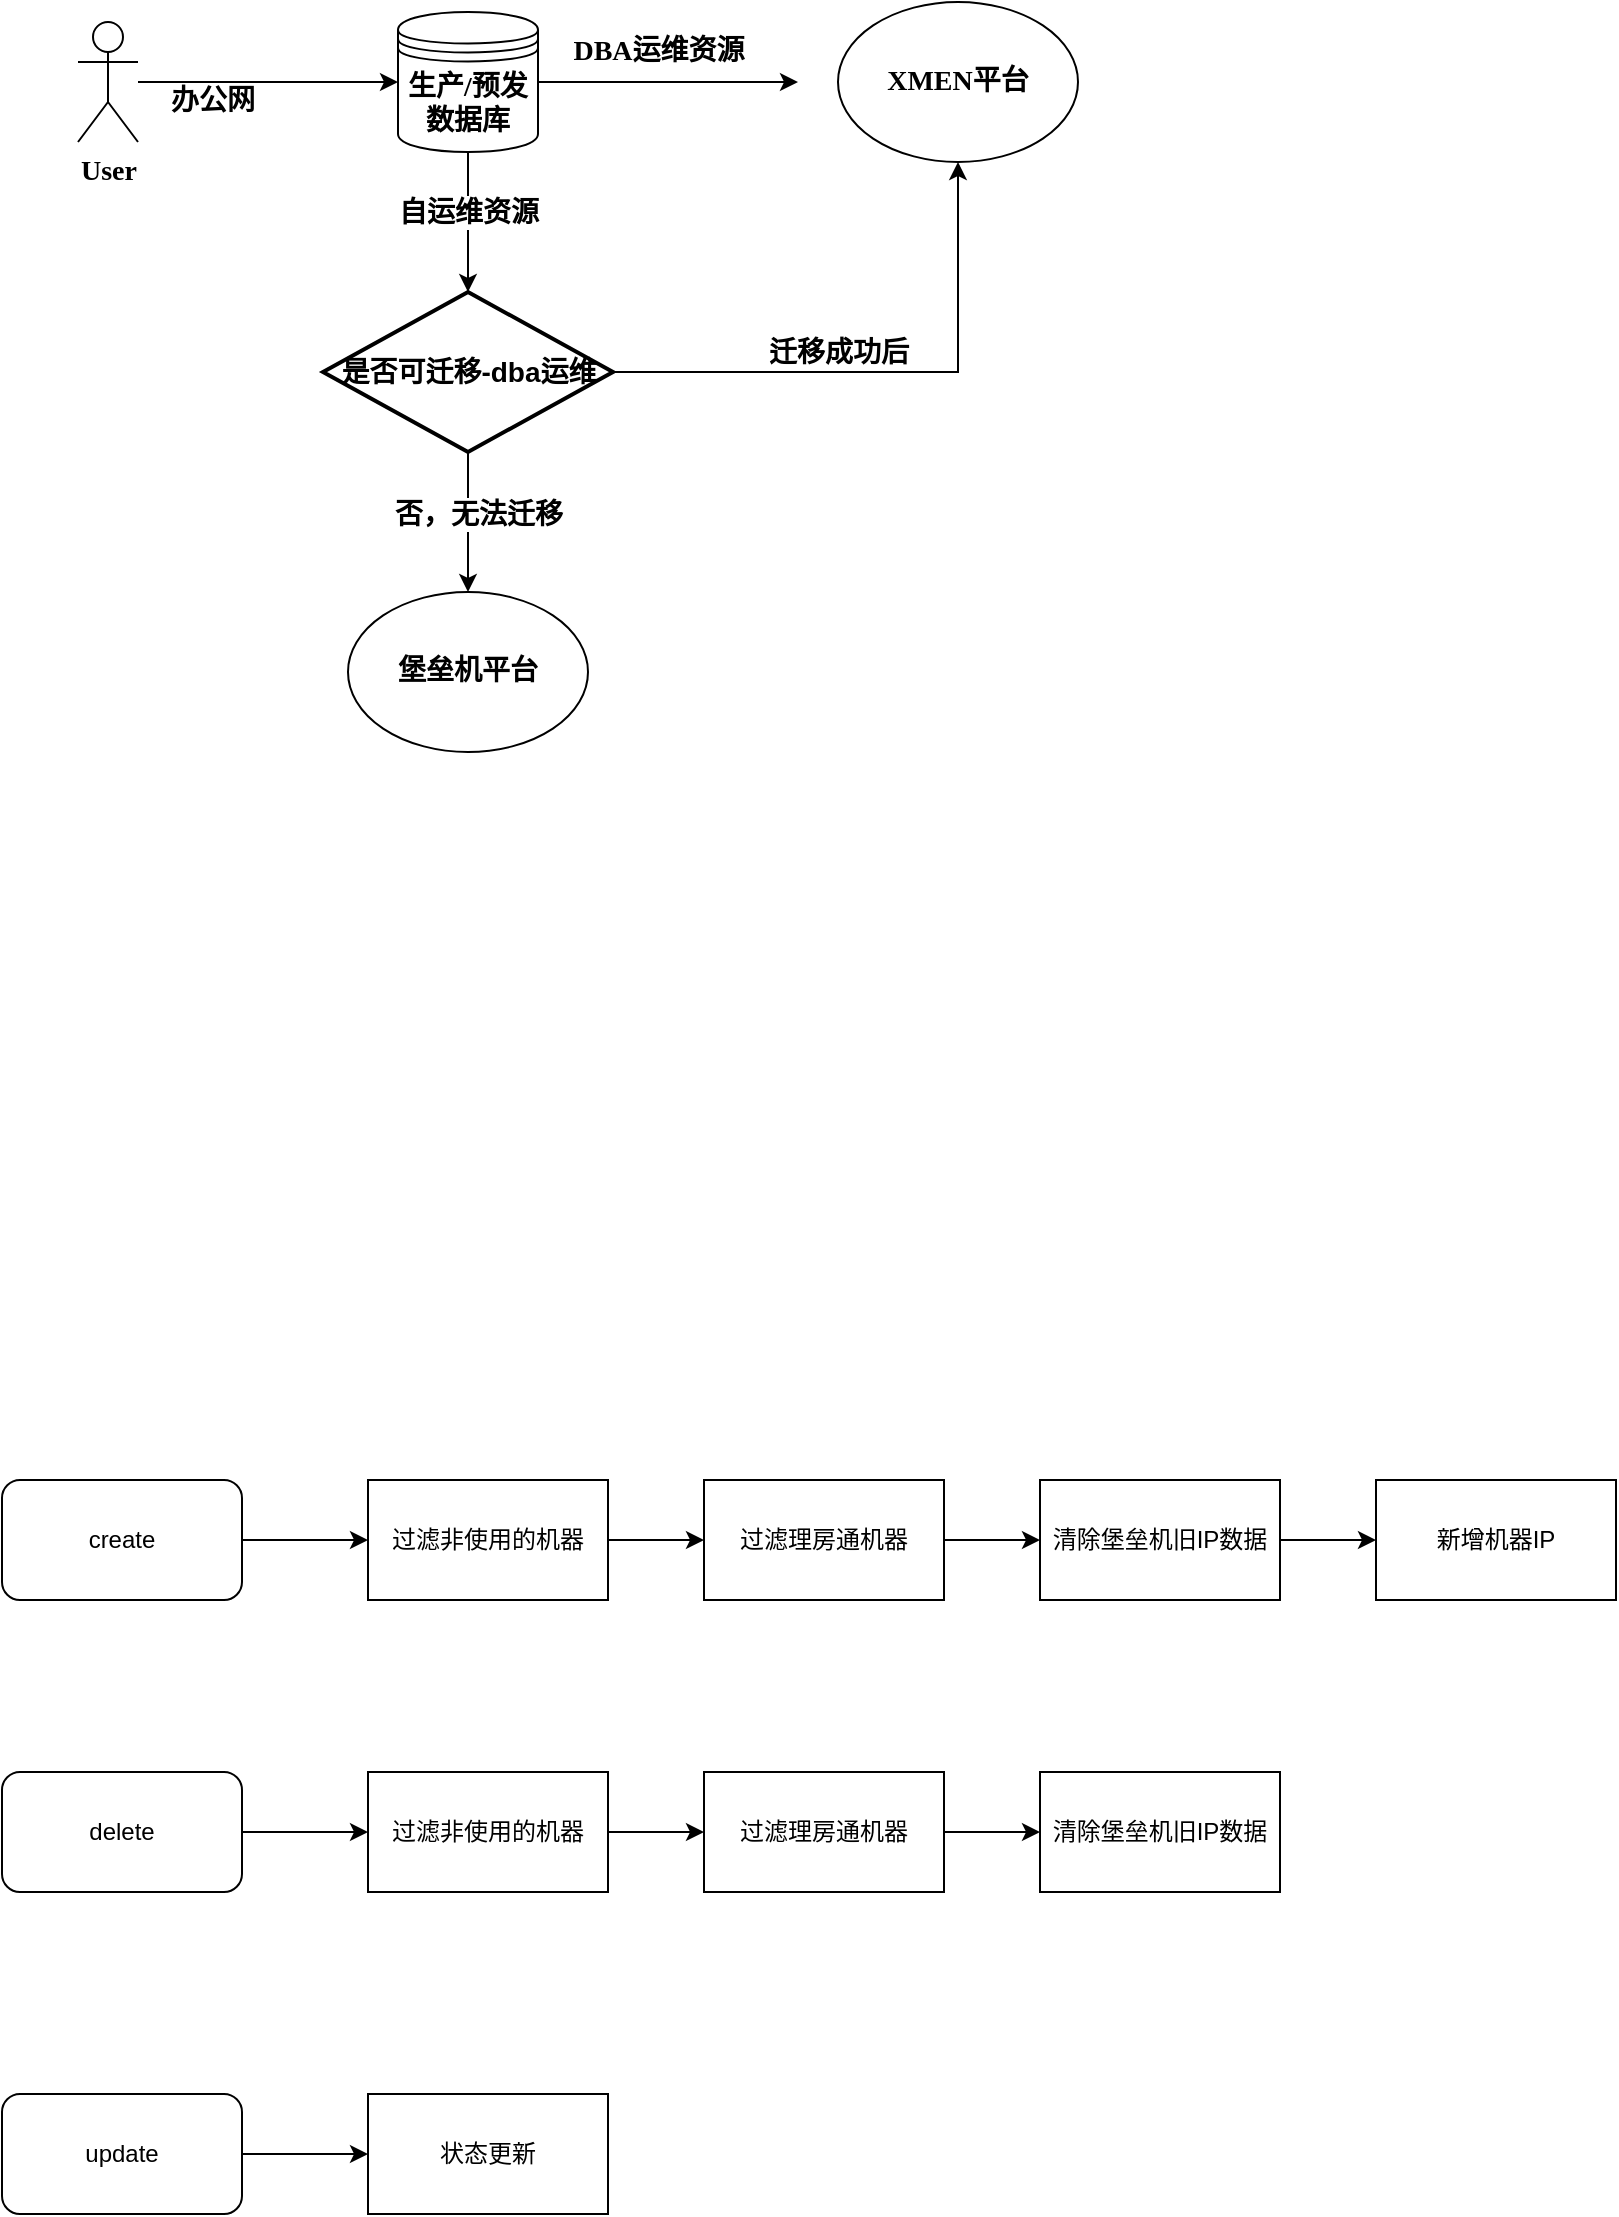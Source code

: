 <mxfile version="24.6.2" type="github" pages="2">
  <diagram name="第 1 页" id="JNftJKLn8sERDnwJ5BrN">
    <mxGraphModel dx="1050" dy="530" grid="1" gridSize="10" guides="1" tooltips="1" connect="1" arrows="1" fold="1" page="1" pageScale="1" pageWidth="1654" pageHeight="2336" math="0" shadow="0">
      <root>
        <mxCell id="0" />
        <mxCell id="1" parent="0" />
        <mxCell id="7yjw_nO1AyyXJqypANe9-1" value="" style="edgeStyle=orthogonalEdgeStyle;rounded=0;orthogonalLoop=1;jettySize=auto;html=1;entryX=0;entryY=0.5;entryDx=0;entryDy=0;fontColor=#000000;fontFamily=Verdana;fontStyle=1;fontSize=14;" edge="1" parent="1" source="7yjw_nO1AyyXJqypANe9-3" target="7yjw_nO1AyyXJqypANe9-8">
          <mxGeometry relative="1" as="geometry">
            <mxPoint x="215" y="260" as="targetPoint" />
          </mxGeometry>
        </mxCell>
        <mxCell id="7yjw_nO1AyyXJqypANe9-2" value="办公网" style="edgeLabel;html=1;align=center;verticalAlign=middle;resizable=0;points=[];fontColor=#000000;fontFamily=Verdana;fontStyle=1;fontSize=14;" vertex="1" connectable="0" parent="7yjw_nO1AyyXJqypANe9-1">
          <mxGeometry x="-0.233" y="-5" relative="1" as="geometry">
            <mxPoint x="-13" y="5" as="offset" />
          </mxGeometry>
        </mxCell>
        <mxCell id="7yjw_nO1AyyXJqypANe9-3" value="User" style="shape=umlActor;verticalLabelPosition=bottom;verticalAlign=top;html=1;outlineConnect=0;fontColor=#000000;fontFamily=Verdana;fontStyle=1;fontSize=14;" vertex="1" parent="1">
          <mxGeometry x="120" y="235" width="30" height="60" as="geometry" />
        </mxCell>
        <mxCell id="7yjw_nO1AyyXJqypANe9-4" style="edgeStyle=orthogonalEdgeStyle;rounded=0;orthogonalLoop=1;jettySize=auto;html=1;exitX=1;exitY=0.5;exitDx=0;exitDy=0;fontFamily=Verdana;fontStyle=1;fontSize=14;" edge="1" parent="1" source="7yjw_nO1AyyXJqypANe9-8">
          <mxGeometry relative="1" as="geometry">
            <mxPoint x="480" y="265" as="targetPoint" />
          </mxGeometry>
        </mxCell>
        <mxCell id="7yjw_nO1AyyXJqypANe9-5" value="DBA运维资源" style="edgeLabel;html=1;align=center;verticalAlign=middle;resizable=0;points=[];fontFamily=Verdana;fontStyle=1;fontSize=14;" vertex="1" connectable="0" parent="7yjw_nO1AyyXJqypANe9-4">
          <mxGeometry x="-0.185" y="-2" relative="1" as="geometry">
            <mxPoint x="7" y="-17" as="offset" />
          </mxGeometry>
        </mxCell>
        <mxCell id="7yjw_nO1AyyXJqypANe9-6" style="edgeStyle=orthogonalEdgeStyle;rounded=0;orthogonalLoop=1;jettySize=auto;html=1;exitX=0.5;exitY=1;exitDx=0;exitDy=0;fontFamily=Verdana;fontStyle=1;fontSize=14;entryX=0.5;entryY=0;entryDx=0;entryDy=0;entryPerimeter=0;" edge="1" parent="1" source="7yjw_nO1AyyXJqypANe9-8" target="7yjw_nO1AyyXJqypANe9-15">
          <mxGeometry relative="1" as="geometry">
            <mxPoint x="315" y="400" as="targetPoint" />
          </mxGeometry>
        </mxCell>
        <mxCell id="7yjw_nO1AyyXJqypANe9-7" value="自运维资源" style="edgeLabel;html=1;align=center;verticalAlign=bottom;resizable=0;points=[];fontSize=14;fontStyle=1" vertex="1" connectable="0" parent="7yjw_nO1AyyXJqypANe9-6">
          <mxGeometry x="-0.28" y="-2" relative="1" as="geometry">
            <mxPoint x="2" y="15" as="offset" />
          </mxGeometry>
        </mxCell>
        <mxCell id="7yjw_nO1AyyXJqypANe9-8" value="生产/预发&lt;br style=&quot;font-size: 14px;&quot;&gt;数据库" style="shape=datastore;whiteSpace=wrap;html=1;fontColor=#000000;fontFamily=Verdana;fontStyle=1;fontSize=14;" vertex="1" parent="1">
          <mxGeometry x="280" y="230" width="70" height="70" as="geometry" />
        </mxCell>
        <mxCell id="7yjw_nO1AyyXJqypANe9-9" value="XMEN平台" style="ellipse;whiteSpace=wrap;html=1;fontFamily=Verdana;fontStyle=1;fontSize=14;" vertex="1" parent="1">
          <mxGeometry x="500" y="225" width="120" height="80" as="geometry" />
        </mxCell>
        <mxCell id="7yjw_nO1AyyXJqypANe9-10" value="堡垒机平台" style="ellipse;whiteSpace=wrap;html=1;fontFamily=Verdana;fontStyle=1;fontSize=14;" vertex="1" parent="1">
          <mxGeometry x="255" y="520" width="120" height="80" as="geometry" />
        </mxCell>
        <mxCell id="7yjw_nO1AyyXJqypANe9-11" style="edgeStyle=orthogonalEdgeStyle;rounded=0;orthogonalLoop=1;jettySize=auto;html=1;exitX=1;exitY=0.5;exitDx=0;exitDy=0;exitPerimeter=0;entryX=0.5;entryY=1;entryDx=0;entryDy=0;fontSize=14;fontStyle=1" edge="1" parent="1" source="7yjw_nO1AyyXJqypANe9-15" target="7yjw_nO1AyyXJqypANe9-9">
          <mxGeometry relative="1" as="geometry" />
        </mxCell>
        <mxCell id="7yjw_nO1AyyXJqypANe9-12" value="迁移成功后" style="edgeLabel;html=1;align=center;verticalAlign=middle;resizable=0;points=[];fontSize=14;fontStyle=1" vertex="1" connectable="0" parent="7yjw_nO1AyyXJqypANe9-11">
          <mxGeometry x="-0.225" y="-2" relative="1" as="geometry">
            <mxPoint x="5" y="-12" as="offset" />
          </mxGeometry>
        </mxCell>
        <mxCell id="7yjw_nO1AyyXJqypANe9-13" style="edgeStyle=orthogonalEdgeStyle;rounded=0;orthogonalLoop=1;jettySize=auto;html=1;exitX=0.5;exitY=1;exitDx=0;exitDy=0;exitPerimeter=0;entryX=0.5;entryY=0;entryDx=0;entryDy=0;fontSize=14;fontStyle=1" edge="1" parent="1" source="7yjw_nO1AyyXJqypANe9-15" target="7yjw_nO1AyyXJqypANe9-10">
          <mxGeometry relative="1" as="geometry">
            <mxPoint x="355" y="450" as="sourcePoint" />
            <mxPoint x="350.017" y="520.138" as="targetPoint" />
          </mxGeometry>
        </mxCell>
        <mxCell id="7yjw_nO1AyyXJqypANe9-14" value="否，无法迁移" style="edgeLabel;html=1;align=center;verticalAlign=middle;resizable=0;points=[];fontSize=14;fontStyle=1" vertex="1" connectable="0" parent="7yjw_nO1AyyXJqypANe9-13">
          <mxGeometry x="-0.25" y="-1" relative="1" as="geometry">
            <mxPoint x="6" y="4" as="offset" />
          </mxGeometry>
        </mxCell>
        <mxCell id="7yjw_nO1AyyXJqypANe9-15" value="是否可迁移-dba运维" style="strokeWidth=2;html=1;shape=mxgraph.flowchart.decision;whiteSpace=wrap;fontSize=14;fontStyle=1" vertex="1" parent="1">
          <mxGeometry x="242.5" y="370" width="145" height="80" as="geometry" />
        </mxCell>
        <mxCell id="7yjw_nO1AyyXJqypANe9-16" style="edgeStyle=orthogonalEdgeStyle;rounded=0;orthogonalLoop=1;jettySize=auto;html=1;exitX=1;exitY=0.5;exitDx=0;exitDy=0;" edge="1" parent="1" source="7yjw_nO1AyyXJqypANe9-17" target="7yjw_nO1AyyXJqypANe9-19">
          <mxGeometry relative="1" as="geometry" />
        </mxCell>
        <mxCell id="7yjw_nO1AyyXJqypANe9-17" value="create" style="rounded=1;whiteSpace=wrap;html=1;direction=east;" vertex="1" parent="1">
          <mxGeometry x="82" y="964" width="120" height="60" as="geometry" />
        </mxCell>
        <mxCell id="7yjw_nO1AyyXJqypANe9-18" style="edgeStyle=orthogonalEdgeStyle;rounded=0;orthogonalLoop=1;jettySize=auto;html=1;exitX=1;exitY=0.5;exitDx=0;exitDy=0;" edge="1" parent="1" source="7yjw_nO1AyyXJqypANe9-19" target="7yjw_nO1AyyXJqypANe9-21">
          <mxGeometry relative="1" as="geometry" />
        </mxCell>
        <mxCell id="7yjw_nO1AyyXJqypANe9-19" value="过滤非使用的机器" style="rounded=0;whiteSpace=wrap;html=1;direction=east;" vertex="1" parent="1">
          <mxGeometry x="265" y="964" width="120" height="60" as="geometry" />
        </mxCell>
        <mxCell id="7yjw_nO1AyyXJqypANe9-20" style="edgeStyle=orthogonalEdgeStyle;rounded=0;orthogonalLoop=1;jettySize=auto;html=1;exitX=1;exitY=0.5;exitDx=0;exitDy=0;" edge="1" parent="1" source="7yjw_nO1AyyXJqypANe9-21" target="7yjw_nO1AyyXJqypANe9-23">
          <mxGeometry relative="1" as="geometry" />
        </mxCell>
        <mxCell id="7yjw_nO1AyyXJqypANe9-21" value="过滤理房通机器" style="whiteSpace=wrap;html=1;rounded=0;direction=east;" vertex="1" parent="1">
          <mxGeometry x="433" y="964" width="120" height="60" as="geometry" />
        </mxCell>
        <mxCell id="7yjw_nO1AyyXJqypANe9-22" style="edgeStyle=orthogonalEdgeStyle;rounded=0;orthogonalLoop=1;jettySize=auto;html=1;exitX=1;exitY=0.5;exitDx=0;exitDy=0;" edge="1" parent="1" source="7yjw_nO1AyyXJqypANe9-23" target="7yjw_nO1AyyXJqypANe9-24">
          <mxGeometry relative="1" as="geometry" />
        </mxCell>
        <mxCell id="7yjw_nO1AyyXJqypANe9-23" value="清除堡垒机旧IP数据" style="whiteSpace=wrap;html=1;rounded=0;direction=east;" vertex="1" parent="1">
          <mxGeometry x="601" y="964" width="120" height="60" as="geometry" />
        </mxCell>
        <mxCell id="7yjw_nO1AyyXJqypANe9-24" value="新增机器IP" style="whiteSpace=wrap;html=1;rounded=0;direction=east;" vertex="1" parent="1">
          <mxGeometry x="769" y="964" width="120" height="60" as="geometry" />
        </mxCell>
        <mxCell id="7yjw_nO1AyyXJqypANe9-25" style="edgeStyle=orthogonalEdgeStyle;rounded=0;orthogonalLoop=1;jettySize=auto;html=1;exitX=1;exitY=0.5;exitDx=0;exitDy=0;" edge="1" parent="1" source="7yjw_nO1AyyXJqypANe9-26" target="7yjw_nO1AyyXJqypANe9-28">
          <mxGeometry relative="1" as="geometry" />
        </mxCell>
        <mxCell id="7yjw_nO1AyyXJqypANe9-26" value="delete" style="rounded=1;whiteSpace=wrap;html=1;direction=east;" vertex="1" parent="1">
          <mxGeometry x="82" y="1110" width="120" height="60" as="geometry" />
        </mxCell>
        <mxCell id="7yjw_nO1AyyXJqypANe9-27" style="edgeStyle=orthogonalEdgeStyle;rounded=0;orthogonalLoop=1;jettySize=auto;html=1;exitX=1;exitY=0.5;exitDx=0;exitDy=0;" edge="1" parent="1" source="7yjw_nO1AyyXJqypANe9-28" target="7yjw_nO1AyyXJqypANe9-30">
          <mxGeometry relative="1" as="geometry" />
        </mxCell>
        <mxCell id="7yjw_nO1AyyXJqypANe9-28" value="过滤非使用的机器" style="rounded=0;whiteSpace=wrap;html=1;direction=east;" vertex="1" parent="1">
          <mxGeometry x="265" y="1110" width="120" height="60" as="geometry" />
        </mxCell>
        <mxCell id="7yjw_nO1AyyXJqypANe9-29" style="edgeStyle=orthogonalEdgeStyle;rounded=0;orthogonalLoop=1;jettySize=auto;html=1;exitX=1;exitY=0.5;exitDx=0;exitDy=0;" edge="1" parent="1" source="7yjw_nO1AyyXJqypANe9-30" target="7yjw_nO1AyyXJqypANe9-31">
          <mxGeometry relative="1" as="geometry" />
        </mxCell>
        <mxCell id="7yjw_nO1AyyXJqypANe9-30" value="过滤理房通机器" style="whiteSpace=wrap;html=1;rounded=0;direction=east;" vertex="1" parent="1">
          <mxGeometry x="433" y="1110" width="120" height="60" as="geometry" />
        </mxCell>
        <mxCell id="7yjw_nO1AyyXJqypANe9-31" value="清除堡垒机旧IP数据" style="whiteSpace=wrap;html=1;rounded=0;direction=east;" vertex="1" parent="1">
          <mxGeometry x="601" y="1110" width="120" height="60" as="geometry" />
        </mxCell>
        <mxCell id="7yjw_nO1AyyXJqypANe9-32" style="edgeStyle=orthogonalEdgeStyle;rounded=0;orthogonalLoop=1;jettySize=auto;html=1;exitX=1;exitY=0.5;exitDx=0;exitDy=0;" edge="1" parent="1" source="7yjw_nO1AyyXJqypANe9-33" target="7yjw_nO1AyyXJqypANe9-34">
          <mxGeometry relative="1" as="geometry" />
        </mxCell>
        <mxCell id="7yjw_nO1AyyXJqypANe9-33" value="update" style="rounded=1;whiteSpace=wrap;html=1;direction=east;" vertex="1" parent="1">
          <mxGeometry x="82" y="1271" width="120" height="60" as="geometry" />
        </mxCell>
        <mxCell id="7yjw_nO1AyyXJqypANe9-34" value="状态更新" style="rounded=0;whiteSpace=wrap;html=1;direction=east;" vertex="1" parent="1">
          <mxGeometry x="265" y="1271" width="120" height="60" as="geometry" />
        </mxCell>
      </root>
    </mxGraphModel>
  </diagram>
  <diagram id="J0pOYQuw2eMkAoA5qwoW" name="第 2 页">
    <mxGraphModel dx="1050" dy="530" grid="1" gridSize="10" guides="1" tooltips="1" connect="1" arrows="1" fold="1" page="1" pageScale="1" pageWidth="1654" pageHeight="2336" math="0" shadow="0">
      <root>
        <mxCell id="0" />
        <mxCell id="1" parent="0" />
        <mxCell id="98wH95kYuUCVmFzVS6q_-1" value="" style="edgeStyle=orthogonalEdgeStyle;rounded=0;orthogonalLoop=1;jettySize=auto;html=1;entryX=0;entryY=0.5;entryDx=0;entryDy=0;fontColor=#000000;fontFamily=Verdana;fontStyle=1;fontSize=14;" edge="1" parent="1" source="98wH95kYuUCVmFzVS6q_-3" target="98wH95kYuUCVmFzVS6q_-8">
          <mxGeometry relative="1" as="geometry">
            <mxPoint x="215" y="260" as="targetPoint" />
          </mxGeometry>
        </mxCell>
        <mxCell id="98wH95kYuUCVmFzVS6q_-2" value="办公网" style="edgeLabel;html=1;align=center;verticalAlign=middle;resizable=0;points=[];fontColor=#000000;fontFamily=Verdana;fontStyle=1;fontSize=14;" vertex="1" connectable="0" parent="98wH95kYuUCVmFzVS6q_-1">
          <mxGeometry x="-0.233" y="-5" relative="1" as="geometry">
            <mxPoint x="-13" y="5" as="offset" />
          </mxGeometry>
        </mxCell>
        <mxCell id="98wH95kYuUCVmFzVS6q_-3" value="User" style="shape=umlActor;verticalLabelPosition=bottom;verticalAlign=top;html=1;outlineConnect=0;fontColor=#000000;fontFamily=Verdana;fontStyle=1;fontSize=14;" vertex="1" parent="1">
          <mxGeometry x="120" y="235" width="30" height="60" as="geometry" />
        </mxCell>
        <mxCell id="98wH95kYuUCVmFzVS6q_-4" style="edgeStyle=orthogonalEdgeStyle;rounded=0;orthogonalLoop=1;jettySize=auto;html=1;exitX=1;exitY=0.5;exitDx=0;exitDy=0;fontFamily=Verdana;fontStyle=1;fontSize=14;" edge="1" parent="1" source="98wH95kYuUCVmFzVS6q_-8">
          <mxGeometry relative="1" as="geometry">
            <mxPoint x="480" y="265" as="targetPoint" />
          </mxGeometry>
        </mxCell>
        <mxCell id="98wH95kYuUCVmFzVS6q_-5" value="DBA运维资源" style="edgeLabel;html=1;align=center;verticalAlign=middle;resizable=0;points=[];fontFamily=Verdana;fontStyle=1;fontSize=14;" vertex="1" connectable="0" parent="98wH95kYuUCVmFzVS6q_-4">
          <mxGeometry x="-0.185" y="-2" relative="1" as="geometry">
            <mxPoint x="7" y="-17" as="offset" />
          </mxGeometry>
        </mxCell>
        <mxCell id="98wH95kYuUCVmFzVS6q_-6" style="edgeStyle=orthogonalEdgeStyle;rounded=0;orthogonalLoop=1;jettySize=auto;html=1;exitX=0.5;exitY=1;exitDx=0;exitDy=0;fontFamily=Verdana;fontStyle=1;fontSize=14;entryX=0.5;entryY=0;entryDx=0;entryDy=0;entryPerimeter=0;" edge="1" parent="1" source="98wH95kYuUCVmFzVS6q_-8">
          <mxGeometry relative="1" as="geometry">
            <mxPoint x="315" y="370" as="targetPoint" />
          </mxGeometry>
        </mxCell>
        <mxCell id="98wH95kYuUCVmFzVS6q_-7" value="自运维资源" style="edgeLabel;html=1;align=center;verticalAlign=bottom;resizable=0;points=[];fontSize=14;fontStyle=1" vertex="1" connectable="0" parent="98wH95kYuUCVmFzVS6q_-6">
          <mxGeometry x="-0.28" y="-2" relative="1" as="geometry">
            <mxPoint x="2" y="15" as="offset" />
          </mxGeometry>
        </mxCell>
        <mxCell id="98wH95kYuUCVmFzVS6q_-8" value="生产/预发&lt;br style=&quot;font-size: 14px;&quot;&gt;数据库" style="shape=datastore;whiteSpace=wrap;html=1;fontColor=#000000;fontFamily=Verdana;fontStyle=1;fontSize=14;" vertex="1" parent="1">
          <mxGeometry x="280" y="230" width="70" height="70" as="geometry" />
        </mxCell>
        <mxCell id="98wH95kYuUCVmFzVS6q_-9" value="XMEN平台" style="ellipse;whiteSpace=wrap;html=1;fontFamily=Verdana;fontStyle=1;fontSize=14;" vertex="1" parent="1">
          <mxGeometry x="500" y="225" width="120" height="80" as="geometry" />
        </mxCell>
        <mxCell id="98wH95kYuUCVmFzVS6q_-10" style="edgeStyle=orthogonalEdgeStyle;rounded=0;orthogonalLoop=1;jettySize=auto;html=1;entryX=0.5;entryY=0;entryDx=0;entryDy=0;" edge="1" parent="1" source="98wH95kYuUCVmFzVS6q_-11" target="98wH95kYuUCVmFzVS6q_-12">
          <mxGeometry relative="1" as="geometry" />
        </mxCell>
        <mxCell id="98wH95kYuUCVmFzVS6q_-11" value="" style="sketch=0;pointerEvents=1;shadow=0;dashed=0;html=1;strokeColor=none;labelPosition=center;verticalLabelPosition=bottom;verticalAlign=top;outlineConnect=0;align=center;shape=mxgraph.office.concepts.firewall;fillColor=#CCCBCB;" vertex="1" parent="1">
          <mxGeometry x="255.75" y="370" width="124.25" height="50" as="geometry" />
        </mxCell>
        <mxCell id="98wH95kYuUCVmFzVS6q_-12" value="mysql/mongo" style="ellipse;whiteSpace=wrap;html=1;fontFamily=Verdana;fontStyle=1;fontSize=14;" vertex="1" parent="1">
          <mxGeometry x="257.88" y="480" width="120" height="80" as="geometry" />
        </mxCell>
        <mxCell id="98wH95kYuUCVmFzVS6q_-13" value="直连开白" style="edgeLabel;html=1;align=center;verticalAlign=bottom;resizable=0;points=[];fontSize=14;fontStyle=1" vertex="1" connectable="0" parent="1">
          <mxGeometry x="315" y="460" as="geometry" />
        </mxCell>
      </root>
    </mxGraphModel>
  </diagram>
</mxfile>
